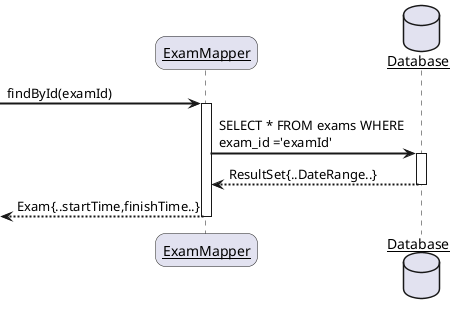 @startuml Embedded Value

skinparam sequenceArrowThickness 2
skinparam roundcorner 20
skinparam maxmessagesize 200
skinparam sequenceParticipant underline

participant "ExamMapper" as A
database Database as B

-> A: findById(examId)
activate A

A -> B: SELECT * FROM exams WHERE exam_id ='examId'
activate B

B --> A: ResultSet{..DateRange..}
deactivate B

 <-- A : Exam{..startTime,finishTime..}
deactivate A

@enduml
